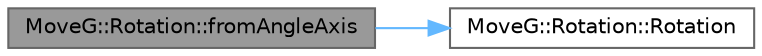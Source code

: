 digraph "MoveG::Rotation::fromAngleAxis"
{
 // INTERACTIVE_SVG=YES
 // LATEX_PDF_SIZE
  bgcolor="transparent";
  edge [fontname=Helvetica,fontsize=10,labelfontname=Helvetica,labelfontsize=10];
  node [fontname=Helvetica,fontsize=10,shape=box,height=0.2,width=0.4];
  rankdir="LR";
  Node1 [id="Node000001",label="MoveG::Rotation::fromAngleAxis",height=0.2,width=0.4,color="gray40", fillcolor="grey60", style="filled", fontcolor="black",tooltip="Creates a rotation from an axis-angle representation."];
  Node1 -> Node2 [id="edge1_Node000001_Node000002",color="steelblue1",style="solid",tooltip=" "];
  Node2 [id="Node000002",label="MoveG::Rotation::Rotation",height=0.2,width=0.4,color="grey40", fillcolor="white", style="filled",URL="$classMoveG_1_1Rotation.html#a2cba1837ccd8df9b134ab37a9395f84a",tooltip="Default constructor."];
}
